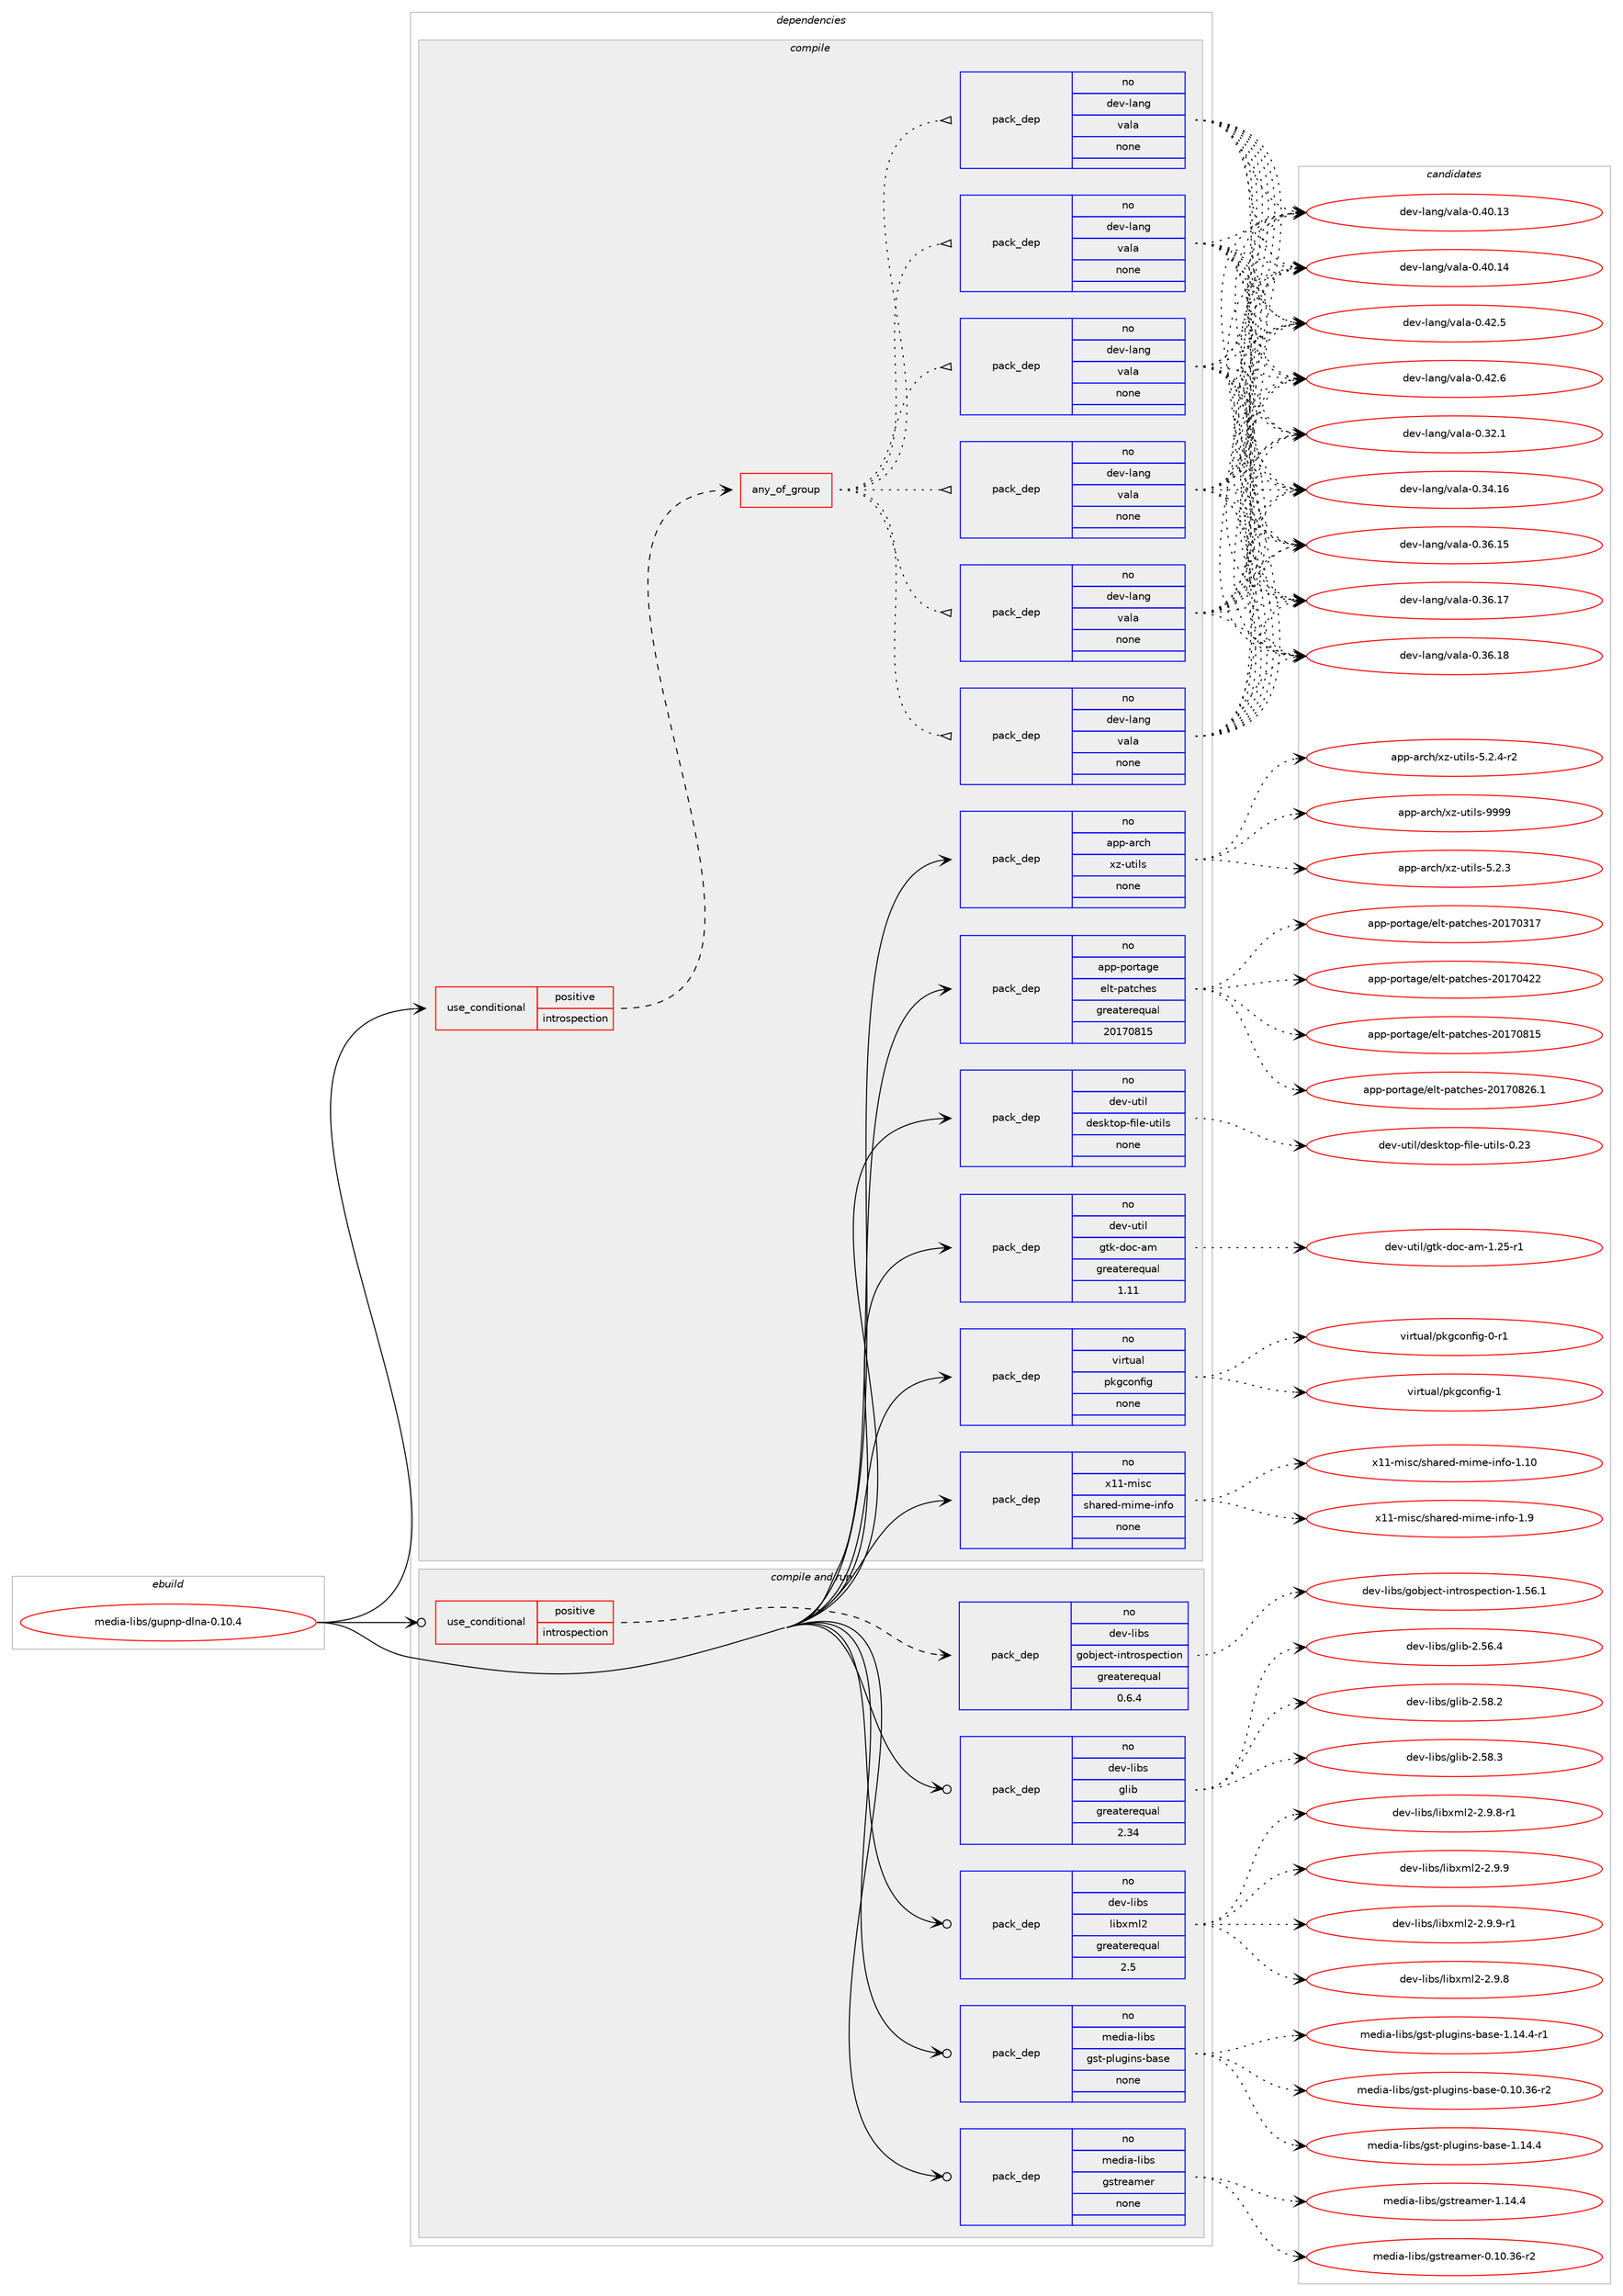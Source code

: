 digraph prolog {

# *************
# Graph options
# *************

newrank=true;
concentrate=true;
compound=true;
graph [rankdir=LR,fontname=Helvetica,fontsize=10,ranksep=1.5];#, ranksep=2.5, nodesep=0.2];
edge  [arrowhead=vee];
node  [fontname=Helvetica,fontsize=10];

# **********
# The ebuild
# **********

subgraph cluster_leftcol {
color=gray;
rank=same;
label=<<i>ebuild</i>>;
id [label="media-libs/gupnp-dlna-0.10.4", color=red, width=4, href="../media-libs/gupnp-dlna-0.10.4.svg"];
}

# ****************
# The dependencies
# ****************

subgraph cluster_midcol {
color=gray;
label=<<i>dependencies</i>>;
subgraph cluster_compile {
fillcolor="#eeeeee";
style=filled;
label=<<i>compile</i>>;
subgraph cond434104 {
dependency1611282 [label=<<TABLE BORDER="0" CELLBORDER="1" CELLSPACING="0" CELLPADDING="4"><TR><TD ROWSPAN="3" CELLPADDING="10">use_conditional</TD></TR><TR><TD>positive</TD></TR><TR><TD>introspection</TD></TR></TABLE>>, shape=none, color=red];
subgraph any25027 {
dependency1611283 [label=<<TABLE BORDER="0" CELLBORDER="1" CELLSPACING="0" CELLPADDING="4"><TR><TD CELLPADDING="10">any_of_group</TD></TR></TABLE>>, shape=none, color=red];subgraph pack1151452 {
dependency1611284 [label=<<TABLE BORDER="0" CELLBORDER="1" CELLSPACING="0" CELLPADDING="4" WIDTH="220"><TR><TD ROWSPAN="6" CELLPADDING="30">pack_dep</TD></TR><TR><TD WIDTH="110">no</TD></TR><TR><TD>dev-lang</TD></TR><TR><TD>vala</TD></TR><TR><TD>none</TD></TR><TR><TD></TD></TR></TABLE>>, shape=none, color=blue];
}
dependency1611283:e -> dependency1611284:w [weight=20,style="dotted",arrowhead="oinv"];
subgraph pack1151453 {
dependency1611285 [label=<<TABLE BORDER="0" CELLBORDER="1" CELLSPACING="0" CELLPADDING="4" WIDTH="220"><TR><TD ROWSPAN="6" CELLPADDING="30">pack_dep</TD></TR><TR><TD WIDTH="110">no</TD></TR><TR><TD>dev-lang</TD></TR><TR><TD>vala</TD></TR><TR><TD>none</TD></TR><TR><TD></TD></TR></TABLE>>, shape=none, color=blue];
}
dependency1611283:e -> dependency1611285:w [weight=20,style="dotted",arrowhead="oinv"];
subgraph pack1151454 {
dependency1611286 [label=<<TABLE BORDER="0" CELLBORDER="1" CELLSPACING="0" CELLPADDING="4" WIDTH="220"><TR><TD ROWSPAN="6" CELLPADDING="30">pack_dep</TD></TR><TR><TD WIDTH="110">no</TD></TR><TR><TD>dev-lang</TD></TR><TR><TD>vala</TD></TR><TR><TD>none</TD></TR><TR><TD></TD></TR></TABLE>>, shape=none, color=blue];
}
dependency1611283:e -> dependency1611286:w [weight=20,style="dotted",arrowhead="oinv"];
subgraph pack1151455 {
dependency1611287 [label=<<TABLE BORDER="0" CELLBORDER="1" CELLSPACING="0" CELLPADDING="4" WIDTH="220"><TR><TD ROWSPAN="6" CELLPADDING="30">pack_dep</TD></TR><TR><TD WIDTH="110">no</TD></TR><TR><TD>dev-lang</TD></TR><TR><TD>vala</TD></TR><TR><TD>none</TD></TR><TR><TD></TD></TR></TABLE>>, shape=none, color=blue];
}
dependency1611283:e -> dependency1611287:w [weight=20,style="dotted",arrowhead="oinv"];
subgraph pack1151456 {
dependency1611288 [label=<<TABLE BORDER="0" CELLBORDER="1" CELLSPACING="0" CELLPADDING="4" WIDTH="220"><TR><TD ROWSPAN="6" CELLPADDING="30">pack_dep</TD></TR><TR><TD WIDTH="110">no</TD></TR><TR><TD>dev-lang</TD></TR><TR><TD>vala</TD></TR><TR><TD>none</TD></TR><TR><TD></TD></TR></TABLE>>, shape=none, color=blue];
}
dependency1611283:e -> dependency1611288:w [weight=20,style="dotted",arrowhead="oinv"];
subgraph pack1151457 {
dependency1611289 [label=<<TABLE BORDER="0" CELLBORDER="1" CELLSPACING="0" CELLPADDING="4" WIDTH="220"><TR><TD ROWSPAN="6" CELLPADDING="30">pack_dep</TD></TR><TR><TD WIDTH="110">no</TD></TR><TR><TD>dev-lang</TD></TR><TR><TD>vala</TD></TR><TR><TD>none</TD></TR><TR><TD></TD></TR></TABLE>>, shape=none, color=blue];
}
dependency1611283:e -> dependency1611289:w [weight=20,style="dotted",arrowhead="oinv"];
}
dependency1611282:e -> dependency1611283:w [weight=20,style="dashed",arrowhead="vee"];
}
id:e -> dependency1611282:w [weight=20,style="solid",arrowhead="vee"];
subgraph pack1151458 {
dependency1611290 [label=<<TABLE BORDER="0" CELLBORDER="1" CELLSPACING="0" CELLPADDING="4" WIDTH="220"><TR><TD ROWSPAN="6" CELLPADDING="30">pack_dep</TD></TR><TR><TD WIDTH="110">no</TD></TR><TR><TD>app-arch</TD></TR><TR><TD>xz-utils</TD></TR><TR><TD>none</TD></TR><TR><TD></TD></TR></TABLE>>, shape=none, color=blue];
}
id:e -> dependency1611290:w [weight=20,style="solid",arrowhead="vee"];
subgraph pack1151459 {
dependency1611291 [label=<<TABLE BORDER="0" CELLBORDER="1" CELLSPACING="0" CELLPADDING="4" WIDTH="220"><TR><TD ROWSPAN="6" CELLPADDING="30">pack_dep</TD></TR><TR><TD WIDTH="110">no</TD></TR><TR><TD>app-portage</TD></TR><TR><TD>elt-patches</TD></TR><TR><TD>greaterequal</TD></TR><TR><TD>20170815</TD></TR></TABLE>>, shape=none, color=blue];
}
id:e -> dependency1611291:w [weight=20,style="solid",arrowhead="vee"];
subgraph pack1151460 {
dependency1611292 [label=<<TABLE BORDER="0" CELLBORDER="1" CELLSPACING="0" CELLPADDING="4" WIDTH="220"><TR><TD ROWSPAN="6" CELLPADDING="30">pack_dep</TD></TR><TR><TD WIDTH="110">no</TD></TR><TR><TD>dev-util</TD></TR><TR><TD>desktop-file-utils</TD></TR><TR><TD>none</TD></TR><TR><TD></TD></TR></TABLE>>, shape=none, color=blue];
}
id:e -> dependency1611292:w [weight=20,style="solid",arrowhead="vee"];
subgraph pack1151461 {
dependency1611293 [label=<<TABLE BORDER="0" CELLBORDER="1" CELLSPACING="0" CELLPADDING="4" WIDTH="220"><TR><TD ROWSPAN="6" CELLPADDING="30">pack_dep</TD></TR><TR><TD WIDTH="110">no</TD></TR><TR><TD>dev-util</TD></TR><TR><TD>gtk-doc-am</TD></TR><TR><TD>greaterequal</TD></TR><TR><TD>1.11</TD></TR></TABLE>>, shape=none, color=blue];
}
id:e -> dependency1611293:w [weight=20,style="solid",arrowhead="vee"];
subgraph pack1151462 {
dependency1611294 [label=<<TABLE BORDER="0" CELLBORDER="1" CELLSPACING="0" CELLPADDING="4" WIDTH="220"><TR><TD ROWSPAN="6" CELLPADDING="30">pack_dep</TD></TR><TR><TD WIDTH="110">no</TD></TR><TR><TD>virtual</TD></TR><TR><TD>pkgconfig</TD></TR><TR><TD>none</TD></TR><TR><TD></TD></TR></TABLE>>, shape=none, color=blue];
}
id:e -> dependency1611294:w [weight=20,style="solid",arrowhead="vee"];
subgraph pack1151463 {
dependency1611295 [label=<<TABLE BORDER="0" CELLBORDER="1" CELLSPACING="0" CELLPADDING="4" WIDTH="220"><TR><TD ROWSPAN="6" CELLPADDING="30">pack_dep</TD></TR><TR><TD WIDTH="110">no</TD></TR><TR><TD>x11-misc</TD></TR><TR><TD>shared-mime-info</TD></TR><TR><TD>none</TD></TR><TR><TD></TD></TR></TABLE>>, shape=none, color=blue];
}
id:e -> dependency1611295:w [weight=20,style="solid",arrowhead="vee"];
}
subgraph cluster_compileandrun {
fillcolor="#eeeeee";
style=filled;
label=<<i>compile and run</i>>;
subgraph cond434105 {
dependency1611296 [label=<<TABLE BORDER="0" CELLBORDER="1" CELLSPACING="0" CELLPADDING="4"><TR><TD ROWSPAN="3" CELLPADDING="10">use_conditional</TD></TR><TR><TD>positive</TD></TR><TR><TD>introspection</TD></TR></TABLE>>, shape=none, color=red];
subgraph pack1151464 {
dependency1611297 [label=<<TABLE BORDER="0" CELLBORDER="1" CELLSPACING="0" CELLPADDING="4" WIDTH="220"><TR><TD ROWSPAN="6" CELLPADDING="30">pack_dep</TD></TR><TR><TD WIDTH="110">no</TD></TR><TR><TD>dev-libs</TD></TR><TR><TD>gobject-introspection</TD></TR><TR><TD>greaterequal</TD></TR><TR><TD>0.6.4</TD></TR></TABLE>>, shape=none, color=blue];
}
dependency1611296:e -> dependency1611297:w [weight=20,style="dashed",arrowhead="vee"];
}
id:e -> dependency1611296:w [weight=20,style="solid",arrowhead="odotvee"];
subgraph pack1151465 {
dependency1611298 [label=<<TABLE BORDER="0" CELLBORDER="1" CELLSPACING="0" CELLPADDING="4" WIDTH="220"><TR><TD ROWSPAN="6" CELLPADDING="30">pack_dep</TD></TR><TR><TD WIDTH="110">no</TD></TR><TR><TD>dev-libs</TD></TR><TR><TD>glib</TD></TR><TR><TD>greaterequal</TD></TR><TR><TD>2.34</TD></TR></TABLE>>, shape=none, color=blue];
}
id:e -> dependency1611298:w [weight=20,style="solid",arrowhead="odotvee"];
subgraph pack1151466 {
dependency1611299 [label=<<TABLE BORDER="0" CELLBORDER="1" CELLSPACING="0" CELLPADDING="4" WIDTH="220"><TR><TD ROWSPAN="6" CELLPADDING="30">pack_dep</TD></TR><TR><TD WIDTH="110">no</TD></TR><TR><TD>dev-libs</TD></TR><TR><TD>libxml2</TD></TR><TR><TD>greaterequal</TD></TR><TR><TD>2.5</TD></TR></TABLE>>, shape=none, color=blue];
}
id:e -> dependency1611299:w [weight=20,style="solid",arrowhead="odotvee"];
subgraph pack1151467 {
dependency1611300 [label=<<TABLE BORDER="0" CELLBORDER="1" CELLSPACING="0" CELLPADDING="4" WIDTH="220"><TR><TD ROWSPAN="6" CELLPADDING="30">pack_dep</TD></TR><TR><TD WIDTH="110">no</TD></TR><TR><TD>media-libs</TD></TR><TR><TD>gst-plugins-base</TD></TR><TR><TD>none</TD></TR><TR><TD></TD></TR></TABLE>>, shape=none, color=blue];
}
id:e -> dependency1611300:w [weight=20,style="solid",arrowhead="odotvee"];
subgraph pack1151468 {
dependency1611301 [label=<<TABLE BORDER="0" CELLBORDER="1" CELLSPACING="0" CELLPADDING="4" WIDTH="220"><TR><TD ROWSPAN="6" CELLPADDING="30">pack_dep</TD></TR><TR><TD WIDTH="110">no</TD></TR><TR><TD>media-libs</TD></TR><TR><TD>gstreamer</TD></TR><TR><TD>none</TD></TR><TR><TD></TD></TR></TABLE>>, shape=none, color=blue];
}
id:e -> dependency1611301:w [weight=20,style="solid",arrowhead="odotvee"];
}
subgraph cluster_run {
fillcolor="#eeeeee";
style=filled;
label=<<i>run</i>>;
}
}

# **************
# The candidates
# **************

subgraph cluster_choices {
rank=same;
color=gray;
label=<<i>candidates</i>>;

subgraph choice1151452 {
color=black;
nodesep=1;
choice100101118451089711010347118971089745484651504649 [label="dev-lang/vala-0.32.1", color=red, width=4,href="../dev-lang/vala-0.32.1.svg"];
choice10010111845108971101034711897108974548465152464954 [label="dev-lang/vala-0.34.16", color=red, width=4,href="../dev-lang/vala-0.34.16.svg"];
choice10010111845108971101034711897108974548465154464953 [label="dev-lang/vala-0.36.15", color=red, width=4,href="../dev-lang/vala-0.36.15.svg"];
choice10010111845108971101034711897108974548465154464955 [label="dev-lang/vala-0.36.17", color=red, width=4,href="../dev-lang/vala-0.36.17.svg"];
choice10010111845108971101034711897108974548465154464956 [label="dev-lang/vala-0.36.18", color=red, width=4,href="../dev-lang/vala-0.36.18.svg"];
choice10010111845108971101034711897108974548465248464951 [label="dev-lang/vala-0.40.13", color=red, width=4,href="../dev-lang/vala-0.40.13.svg"];
choice10010111845108971101034711897108974548465248464952 [label="dev-lang/vala-0.40.14", color=red, width=4,href="../dev-lang/vala-0.40.14.svg"];
choice100101118451089711010347118971089745484652504653 [label="dev-lang/vala-0.42.5", color=red, width=4,href="../dev-lang/vala-0.42.5.svg"];
choice100101118451089711010347118971089745484652504654 [label="dev-lang/vala-0.42.6", color=red, width=4,href="../dev-lang/vala-0.42.6.svg"];
dependency1611284:e -> choice100101118451089711010347118971089745484651504649:w [style=dotted,weight="100"];
dependency1611284:e -> choice10010111845108971101034711897108974548465152464954:w [style=dotted,weight="100"];
dependency1611284:e -> choice10010111845108971101034711897108974548465154464953:w [style=dotted,weight="100"];
dependency1611284:e -> choice10010111845108971101034711897108974548465154464955:w [style=dotted,weight="100"];
dependency1611284:e -> choice10010111845108971101034711897108974548465154464956:w [style=dotted,weight="100"];
dependency1611284:e -> choice10010111845108971101034711897108974548465248464951:w [style=dotted,weight="100"];
dependency1611284:e -> choice10010111845108971101034711897108974548465248464952:w [style=dotted,weight="100"];
dependency1611284:e -> choice100101118451089711010347118971089745484652504653:w [style=dotted,weight="100"];
dependency1611284:e -> choice100101118451089711010347118971089745484652504654:w [style=dotted,weight="100"];
}
subgraph choice1151453 {
color=black;
nodesep=1;
choice100101118451089711010347118971089745484651504649 [label="dev-lang/vala-0.32.1", color=red, width=4,href="../dev-lang/vala-0.32.1.svg"];
choice10010111845108971101034711897108974548465152464954 [label="dev-lang/vala-0.34.16", color=red, width=4,href="../dev-lang/vala-0.34.16.svg"];
choice10010111845108971101034711897108974548465154464953 [label="dev-lang/vala-0.36.15", color=red, width=4,href="../dev-lang/vala-0.36.15.svg"];
choice10010111845108971101034711897108974548465154464955 [label="dev-lang/vala-0.36.17", color=red, width=4,href="../dev-lang/vala-0.36.17.svg"];
choice10010111845108971101034711897108974548465154464956 [label="dev-lang/vala-0.36.18", color=red, width=4,href="../dev-lang/vala-0.36.18.svg"];
choice10010111845108971101034711897108974548465248464951 [label="dev-lang/vala-0.40.13", color=red, width=4,href="../dev-lang/vala-0.40.13.svg"];
choice10010111845108971101034711897108974548465248464952 [label="dev-lang/vala-0.40.14", color=red, width=4,href="../dev-lang/vala-0.40.14.svg"];
choice100101118451089711010347118971089745484652504653 [label="dev-lang/vala-0.42.5", color=red, width=4,href="../dev-lang/vala-0.42.5.svg"];
choice100101118451089711010347118971089745484652504654 [label="dev-lang/vala-0.42.6", color=red, width=4,href="../dev-lang/vala-0.42.6.svg"];
dependency1611285:e -> choice100101118451089711010347118971089745484651504649:w [style=dotted,weight="100"];
dependency1611285:e -> choice10010111845108971101034711897108974548465152464954:w [style=dotted,weight="100"];
dependency1611285:e -> choice10010111845108971101034711897108974548465154464953:w [style=dotted,weight="100"];
dependency1611285:e -> choice10010111845108971101034711897108974548465154464955:w [style=dotted,weight="100"];
dependency1611285:e -> choice10010111845108971101034711897108974548465154464956:w [style=dotted,weight="100"];
dependency1611285:e -> choice10010111845108971101034711897108974548465248464951:w [style=dotted,weight="100"];
dependency1611285:e -> choice10010111845108971101034711897108974548465248464952:w [style=dotted,weight="100"];
dependency1611285:e -> choice100101118451089711010347118971089745484652504653:w [style=dotted,weight="100"];
dependency1611285:e -> choice100101118451089711010347118971089745484652504654:w [style=dotted,weight="100"];
}
subgraph choice1151454 {
color=black;
nodesep=1;
choice100101118451089711010347118971089745484651504649 [label="dev-lang/vala-0.32.1", color=red, width=4,href="../dev-lang/vala-0.32.1.svg"];
choice10010111845108971101034711897108974548465152464954 [label="dev-lang/vala-0.34.16", color=red, width=4,href="../dev-lang/vala-0.34.16.svg"];
choice10010111845108971101034711897108974548465154464953 [label="dev-lang/vala-0.36.15", color=red, width=4,href="../dev-lang/vala-0.36.15.svg"];
choice10010111845108971101034711897108974548465154464955 [label="dev-lang/vala-0.36.17", color=red, width=4,href="../dev-lang/vala-0.36.17.svg"];
choice10010111845108971101034711897108974548465154464956 [label="dev-lang/vala-0.36.18", color=red, width=4,href="../dev-lang/vala-0.36.18.svg"];
choice10010111845108971101034711897108974548465248464951 [label="dev-lang/vala-0.40.13", color=red, width=4,href="../dev-lang/vala-0.40.13.svg"];
choice10010111845108971101034711897108974548465248464952 [label="dev-lang/vala-0.40.14", color=red, width=4,href="../dev-lang/vala-0.40.14.svg"];
choice100101118451089711010347118971089745484652504653 [label="dev-lang/vala-0.42.5", color=red, width=4,href="../dev-lang/vala-0.42.5.svg"];
choice100101118451089711010347118971089745484652504654 [label="dev-lang/vala-0.42.6", color=red, width=4,href="../dev-lang/vala-0.42.6.svg"];
dependency1611286:e -> choice100101118451089711010347118971089745484651504649:w [style=dotted,weight="100"];
dependency1611286:e -> choice10010111845108971101034711897108974548465152464954:w [style=dotted,weight="100"];
dependency1611286:e -> choice10010111845108971101034711897108974548465154464953:w [style=dotted,weight="100"];
dependency1611286:e -> choice10010111845108971101034711897108974548465154464955:w [style=dotted,weight="100"];
dependency1611286:e -> choice10010111845108971101034711897108974548465154464956:w [style=dotted,weight="100"];
dependency1611286:e -> choice10010111845108971101034711897108974548465248464951:w [style=dotted,weight="100"];
dependency1611286:e -> choice10010111845108971101034711897108974548465248464952:w [style=dotted,weight="100"];
dependency1611286:e -> choice100101118451089711010347118971089745484652504653:w [style=dotted,weight="100"];
dependency1611286:e -> choice100101118451089711010347118971089745484652504654:w [style=dotted,weight="100"];
}
subgraph choice1151455 {
color=black;
nodesep=1;
choice100101118451089711010347118971089745484651504649 [label="dev-lang/vala-0.32.1", color=red, width=4,href="../dev-lang/vala-0.32.1.svg"];
choice10010111845108971101034711897108974548465152464954 [label="dev-lang/vala-0.34.16", color=red, width=4,href="../dev-lang/vala-0.34.16.svg"];
choice10010111845108971101034711897108974548465154464953 [label="dev-lang/vala-0.36.15", color=red, width=4,href="../dev-lang/vala-0.36.15.svg"];
choice10010111845108971101034711897108974548465154464955 [label="dev-lang/vala-0.36.17", color=red, width=4,href="../dev-lang/vala-0.36.17.svg"];
choice10010111845108971101034711897108974548465154464956 [label="dev-lang/vala-0.36.18", color=red, width=4,href="../dev-lang/vala-0.36.18.svg"];
choice10010111845108971101034711897108974548465248464951 [label="dev-lang/vala-0.40.13", color=red, width=4,href="../dev-lang/vala-0.40.13.svg"];
choice10010111845108971101034711897108974548465248464952 [label="dev-lang/vala-0.40.14", color=red, width=4,href="../dev-lang/vala-0.40.14.svg"];
choice100101118451089711010347118971089745484652504653 [label="dev-lang/vala-0.42.5", color=red, width=4,href="../dev-lang/vala-0.42.5.svg"];
choice100101118451089711010347118971089745484652504654 [label="dev-lang/vala-0.42.6", color=red, width=4,href="../dev-lang/vala-0.42.6.svg"];
dependency1611287:e -> choice100101118451089711010347118971089745484651504649:w [style=dotted,weight="100"];
dependency1611287:e -> choice10010111845108971101034711897108974548465152464954:w [style=dotted,weight="100"];
dependency1611287:e -> choice10010111845108971101034711897108974548465154464953:w [style=dotted,weight="100"];
dependency1611287:e -> choice10010111845108971101034711897108974548465154464955:w [style=dotted,weight="100"];
dependency1611287:e -> choice10010111845108971101034711897108974548465154464956:w [style=dotted,weight="100"];
dependency1611287:e -> choice10010111845108971101034711897108974548465248464951:w [style=dotted,weight="100"];
dependency1611287:e -> choice10010111845108971101034711897108974548465248464952:w [style=dotted,weight="100"];
dependency1611287:e -> choice100101118451089711010347118971089745484652504653:w [style=dotted,weight="100"];
dependency1611287:e -> choice100101118451089711010347118971089745484652504654:w [style=dotted,weight="100"];
}
subgraph choice1151456 {
color=black;
nodesep=1;
choice100101118451089711010347118971089745484651504649 [label="dev-lang/vala-0.32.1", color=red, width=4,href="../dev-lang/vala-0.32.1.svg"];
choice10010111845108971101034711897108974548465152464954 [label="dev-lang/vala-0.34.16", color=red, width=4,href="../dev-lang/vala-0.34.16.svg"];
choice10010111845108971101034711897108974548465154464953 [label="dev-lang/vala-0.36.15", color=red, width=4,href="../dev-lang/vala-0.36.15.svg"];
choice10010111845108971101034711897108974548465154464955 [label="dev-lang/vala-0.36.17", color=red, width=4,href="../dev-lang/vala-0.36.17.svg"];
choice10010111845108971101034711897108974548465154464956 [label="dev-lang/vala-0.36.18", color=red, width=4,href="../dev-lang/vala-0.36.18.svg"];
choice10010111845108971101034711897108974548465248464951 [label="dev-lang/vala-0.40.13", color=red, width=4,href="../dev-lang/vala-0.40.13.svg"];
choice10010111845108971101034711897108974548465248464952 [label="dev-lang/vala-0.40.14", color=red, width=4,href="../dev-lang/vala-0.40.14.svg"];
choice100101118451089711010347118971089745484652504653 [label="dev-lang/vala-0.42.5", color=red, width=4,href="../dev-lang/vala-0.42.5.svg"];
choice100101118451089711010347118971089745484652504654 [label="dev-lang/vala-0.42.6", color=red, width=4,href="../dev-lang/vala-0.42.6.svg"];
dependency1611288:e -> choice100101118451089711010347118971089745484651504649:w [style=dotted,weight="100"];
dependency1611288:e -> choice10010111845108971101034711897108974548465152464954:w [style=dotted,weight="100"];
dependency1611288:e -> choice10010111845108971101034711897108974548465154464953:w [style=dotted,weight="100"];
dependency1611288:e -> choice10010111845108971101034711897108974548465154464955:w [style=dotted,weight="100"];
dependency1611288:e -> choice10010111845108971101034711897108974548465154464956:w [style=dotted,weight="100"];
dependency1611288:e -> choice10010111845108971101034711897108974548465248464951:w [style=dotted,weight="100"];
dependency1611288:e -> choice10010111845108971101034711897108974548465248464952:w [style=dotted,weight="100"];
dependency1611288:e -> choice100101118451089711010347118971089745484652504653:w [style=dotted,weight="100"];
dependency1611288:e -> choice100101118451089711010347118971089745484652504654:w [style=dotted,weight="100"];
}
subgraph choice1151457 {
color=black;
nodesep=1;
choice100101118451089711010347118971089745484651504649 [label="dev-lang/vala-0.32.1", color=red, width=4,href="../dev-lang/vala-0.32.1.svg"];
choice10010111845108971101034711897108974548465152464954 [label="dev-lang/vala-0.34.16", color=red, width=4,href="../dev-lang/vala-0.34.16.svg"];
choice10010111845108971101034711897108974548465154464953 [label="dev-lang/vala-0.36.15", color=red, width=4,href="../dev-lang/vala-0.36.15.svg"];
choice10010111845108971101034711897108974548465154464955 [label="dev-lang/vala-0.36.17", color=red, width=4,href="../dev-lang/vala-0.36.17.svg"];
choice10010111845108971101034711897108974548465154464956 [label="dev-lang/vala-0.36.18", color=red, width=4,href="../dev-lang/vala-0.36.18.svg"];
choice10010111845108971101034711897108974548465248464951 [label="dev-lang/vala-0.40.13", color=red, width=4,href="../dev-lang/vala-0.40.13.svg"];
choice10010111845108971101034711897108974548465248464952 [label="dev-lang/vala-0.40.14", color=red, width=4,href="../dev-lang/vala-0.40.14.svg"];
choice100101118451089711010347118971089745484652504653 [label="dev-lang/vala-0.42.5", color=red, width=4,href="../dev-lang/vala-0.42.5.svg"];
choice100101118451089711010347118971089745484652504654 [label="dev-lang/vala-0.42.6", color=red, width=4,href="../dev-lang/vala-0.42.6.svg"];
dependency1611289:e -> choice100101118451089711010347118971089745484651504649:w [style=dotted,weight="100"];
dependency1611289:e -> choice10010111845108971101034711897108974548465152464954:w [style=dotted,weight="100"];
dependency1611289:e -> choice10010111845108971101034711897108974548465154464953:w [style=dotted,weight="100"];
dependency1611289:e -> choice10010111845108971101034711897108974548465154464955:w [style=dotted,weight="100"];
dependency1611289:e -> choice10010111845108971101034711897108974548465154464956:w [style=dotted,weight="100"];
dependency1611289:e -> choice10010111845108971101034711897108974548465248464951:w [style=dotted,weight="100"];
dependency1611289:e -> choice10010111845108971101034711897108974548465248464952:w [style=dotted,weight="100"];
dependency1611289:e -> choice100101118451089711010347118971089745484652504653:w [style=dotted,weight="100"];
dependency1611289:e -> choice100101118451089711010347118971089745484652504654:w [style=dotted,weight="100"];
}
subgraph choice1151458 {
color=black;
nodesep=1;
choice971121124597114991044712012245117116105108115455346504651 [label="app-arch/xz-utils-5.2.3", color=red, width=4,href="../app-arch/xz-utils-5.2.3.svg"];
choice9711211245971149910447120122451171161051081154553465046524511450 [label="app-arch/xz-utils-5.2.4-r2", color=red, width=4,href="../app-arch/xz-utils-5.2.4-r2.svg"];
choice9711211245971149910447120122451171161051081154557575757 [label="app-arch/xz-utils-9999", color=red, width=4,href="../app-arch/xz-utils-9999.svg"];
dependency1611290:e -> choice971121124597114991044712012245117116105108115455346504651:w [style=dotted,weight="100"];
dependency1611290:e -> choice9711211245971149910447120122451171161051081154553465046524511450:w [style=dotted,weight="100"];
dependency1611290:e -> choice9711211245971149910447120122451171161051081154557575757:w [style=dotted,weight="100"];
}
subgraph choice1151459 {
color=black;
nodesep=1;
choice97112112451121111141169710310147101108116451129711699104101115455048495548514955 [label="app-portage/elt-patches-20170317", color=red, width=4,href="../app-portage/elt-patches-20170317.svg"];
choice97112112451121111141169710310147101108116451129711699104101115455048495548525050 [label="app-portage/elt-patches-20170422", color=red, width=4,href="../app-portage/elt-patches-20170422.svg"];
choice97112112451121111141169710310147101108116451129711699104101115455048495548564953 [label="app-portage/elt-patches-20170815", color=red, width=4,href="../app-portage/elt-patches-20170815.svg"];
choice971121124511211111411697103101471011081164511297116991041011154550484955485650544649 [label="app-portage/elt-patches-20170826.1", color=red, width=4,href="../app-portage/elt-patches-20170826.1.svg"];
dependency1611291:e -> choice97112112451121111141169710310147101108116451129711699104101115455048495548514955:w [style=dotted,weight="100"];
dependency1611291:e -> choice97112112451121111141169710310147101108116451129711699104101115455048495548525050:w [style=dotted,weight="100"];
dependency1611291:e -> choice97112112451121111141169710310147101108116451129711699104101115455048495548564953:w [style=dotted,weight="100"];
dependency1611291:e -> choice971121124511211111411697103101471011081164511297116991041011154550484955485650544649:w [style=dotted,weight="100"];
}
subgraph choice1151460 {
color=black;
nodesep=1;
choice100101118451171161051084710010111510711611111245102105108101451171161051081154548465051 [label="dev-util/desktop-file-utils-0.23", color=red, width=4,href="../dev-util/desktop-file-utils-0.23.svg"];
dependency1611292:e -> choice100101118451171161051084710010111510711611111245102105108101451171161051081154548465051:w [style=dotted,weight="100"];
}
subgraph choice1151461 {
color=black;
nodesep=1;
choice10010111845117116105108471031161074510011199459710945494650534511449 [label="dev-util/gtk-doc-am-1.25-r1", color=red, width=4,href="../dev-util/gtk-doc-am-1.25-r1.svg"];
dependency1611293:e -> choice10010111845117116105108471031161074510011199459710945494650534511449:w [style=dotted,weight="100"];
}
subgraph choice1151462 {
color=black;
nodesep=1;
choice11810511411611797108471121071039911111010210510345484511449 [label="virtual/pkgconfig-0-r1", color=red, width=4,href="../virtual/pkgconfig-0-r1.svg"];
choice1181051141161179710847112107103991111101021051034549 [label="virtual/pkgconfig-1", color=red, width=4,href="../virtual/pkgconfig-1.svg"];
dependency1611294:e -> choice11810511411611797108471121071039911111010210510345484511449:w [style=dotted,weight="100"];
dependency1611294:e -> choice1181051141161179710847112107103991111101021051034549:w [style=dotted,weight="100"];
}
subgraph choice1151463 {
color=black;
nodesep=1;
choice12049494510910511599471151049711410110045109105109101451051101021114549464948 [label="x11-misc/shared-mime-info-1.10", color=red, width=4,href="../x11-misc/shared-mime-info-1.10.svg"];
choice120494945109105115994711510497114101100451091051091014510511010211145494657 [label="x11-misc/shared-mime-info-1.9", color=red, width=4,href="../x11-misc/shared-mime-info-1.9.svg"];
dependency1611295:e -> choice12049494510910511599471151049711410110045109105109101451051101021114549464948:w [style=dotted,weight="100"];
dependency1611295:e -> choice120494945109105115994711510497114101100451091051091014510511010211145494657:w [style=dotted,weight="100"];
}
subgraph choice1151464 {
color=black;
nodesep=1;
choice1001011184510810598115471031119810610199116451051101161141111151121019911610511111045494653544649 [label="dev-libs/gobject-introspection-1.56.1", color=red, width=4,href="../dev-libs/gobject-introspection-1.56.1.svg"];
dependency1611297:e -> choice1001011184510810598115471031119810610199116451051101161141111151121019911610511111045494653544649:w [style=dotted,weight="100"];
}
subgraph choice1151465 {
color=black;
nodesep=1;
choice1001011184510810598115471031081059845504653544652 [label="dev-libs/glib-2.56.4", color=red, width=4,href="../dev-libs/glib-2.56.4.svg"];
choice1001011184510810598115471031081059845504653564650 [label="dev-libs/glib-2.58.2", color=red, width=4,href="../dev-libs/glib-2.58.2.svg"];
choice1001011184510810598115471031081059845504653564651 [label="dev-libs/glib-2.58.3", color=red, width=4,href="../dev-libs/glib-2.58.3.svg"];
dependency1611298:e -> choice1001011184510810598115471031081059845504653544652:w [style=dotted,weight="100"];
dependency1611298:e -> choice1001011184510810598115471031081059845504653564650:w [style=dotted,weight="100"];
dependency1611298:e -> choice1001011184510810598115471031081059845504653564651:w [style=dotted,weight="100"];
}
subgraph choice1151466 {
color=black;
nodesep=1;
choice1001011184510810598115471081059812010910850455046574656 [label="dev-libs/libxml2-2.9.8", color=red, width=4,href="../dev-libs/libxml2-2.9.8.svg"];
choice10010111845108105981154710810598120109108504550465746564511449 [label="dev-libs/libxml2-2.9.8-r1", color=red, width=4,href="../dev-libs/libxml2-2.9.8-r1.svg"];
choice1001011184510810598115471081059812010910850455046574657 [label="dev-libs/libxml2-2.9.9", color=red, width=4,href="../dev-libs/libxml2-2.9.9.svg"];
choice10010111845108105981154710810598120109108504550465746574511449 [label="dev-libs/libxml2-2.9.9-r1", color=red, width=4,href="../dev-libs/libxml2-2.9.9-r1.svg"];
dependency1611299:e -> choice1001011184510810598115471081059812010910850455046574656:w [style=dotted,weight="100"];
dependency1611299:e -> choice10010111845108105981154710810598120109108504550465746564511449:w [style=dotted,weight="100"];
dependency1611299:e -> choice1001011184510810598115471081059812010910850455046574657:w [style=dotted,weight="100"];
dependency1611299:e -> choice10010111845108105981154710810598120109108504550465746574511449:w [style=dotted,weight="100"];
}
subgraph choice1151467 {
color=black;
nodesep=1;
choice109101100105974510810598115471031151164511210811710310511011545989711510145484649484651544511450 [label="media-libs/gst-plugins-base-0.10.36-r2", color=red, width=4,href="../media-libs/gst-plugins-base-0.10.36-r2.svg"];
choice109101100105974510810598115471031151164511210811710310511011545989711510145494649524652 [label="media-libs/gst-plugins-base-1.14.4", color=red, width=4,href="../media-libs/gst-plugins-base-1.14.4.svg"];
choice1091011001059745108105981154710311511645112108117103105110115459897115101454946495246524511449 [label="media-libs/gst-plugins-base-1.14.4-r1", color=red, width=4,href="../media-libs/gst-plugins-base-1.14.4-r1.svg"];
dependency1611300:e -> choice109101100105974510810598115471031151164511210811710310511011545989711510145484649484651544511450:w [style=dotted,weight="100"];
dependency1611300:e -> choice109101100105974510810598115471031151164511210811710310511011545989711510145494649524652:w [style=dotted,weight="100"];
dependency1611300:e -> choice1091011001059745108105981154710311511645112108117103105110115459897115101454946495246524511449:w [style=dotted,weight="100"];
}
subgraph choice1151468 {
color=black;
nodesep=1;
choice109101100105974510810598115471031151161141019710910111445484649484651544511450 [label="media-libs/gstreamer-0.10.36-r2", color=red, width=4,href="../media-libs/gstreamer-0.10.36-r2.svg"];
choice109101100105974510810598115471031151161141019710910111445494649524652 [label="media-libs/gstreamer-1.14.4", color=red, width=4,href="../media-libs/gstreamer-1.14.4.svg"];
dependency1611301:e -> choice109101100105974510810598115471031151161141019710910111445484649484651544511450:w [style=dotted,weight="100"];
dependency1611301:e -> choice109101100105974510810598115471031151161141019710910111445494649524652:w [style=dotted,weight="100"];
}
}

}
